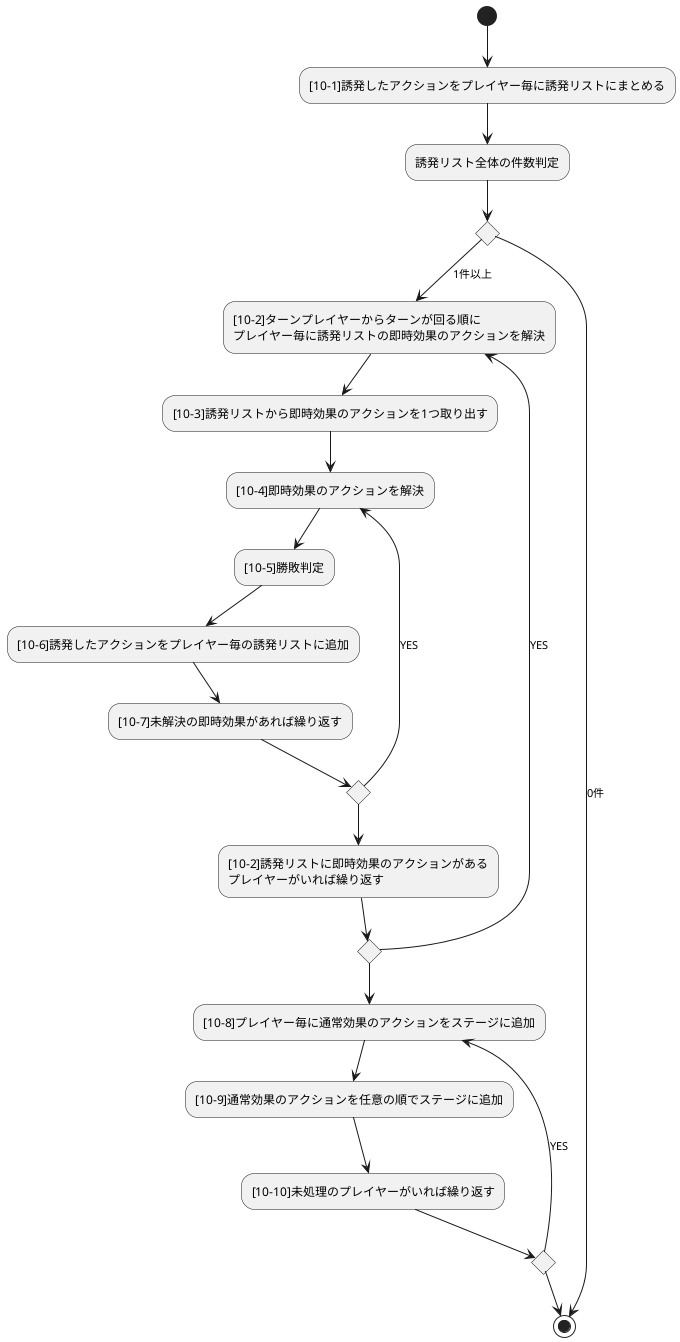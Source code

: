 @startuml
(*) --> "[10-1]誘発したアクションをプレイヤー毎に誘発リストにまとめる"
--> "誘発リスト全体の件数判定"

if "" then
    -->[1件以上] "[10-2]ターンプレイヤーからターンが回る順に\nプレイヤー毎に誘発リストの即時効果のアクションを解決"
    -->"[10-3]誘発リストから即時効果のアクションを1つ取り出す"
    -->"[10-4]即時効果のアクションを解決"
    -->"[10-5]勝敗判定"
    -->"[10-6]誘発したアクションをプレイヤー毎の誘発リストに追加"
    -->"[10-7]未解決の即時効果があれば繰り返す"
    if "" then
        -->[YES] "[10-4]即時効果のアクションを解決"
    else
        -->"[10-2]誘発リストに即時効果のアクションがある\nプレイヤーがいれば繰り返す"
        if "" then
            -->[YES] "[10-2]ターンプレイヤーからターンが回る順に\nプレイヤー毎に誘発リストの即時効果のアクションを解決"
        else
            -->"[10-8]プレイヤー毎に通常効果のアクションをステージに追加"
            -->"[10-9]通常効果のアクションを任意の順でステージに追加"
            -->"[10-10]未処理のプレイヤーがいれば繰り返す"
            if "" then
                -->[YES] "[10-8]プレイヤー毎に通常効果のアクションをステージに追加"
            else
                -->(*)
            endif
        endif
    endif

else
    -->[0件] (*)
endif

@enduml

